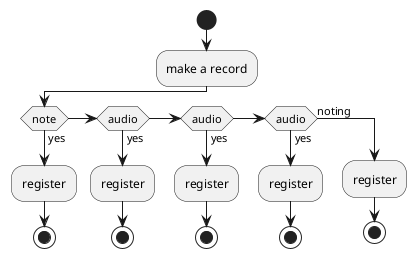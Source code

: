 @startuml meusys
start
:make a record;
if (note) then (yes)
  :register;
  stop
elseif (audio) then (yes)
  :register;
  stop
elseif (audio) then (yes)
  :register;
  stop
elseif (audio) then (yes)
  :register;
  stop
else (noting)
  :register;
  stop
endif
@enduml